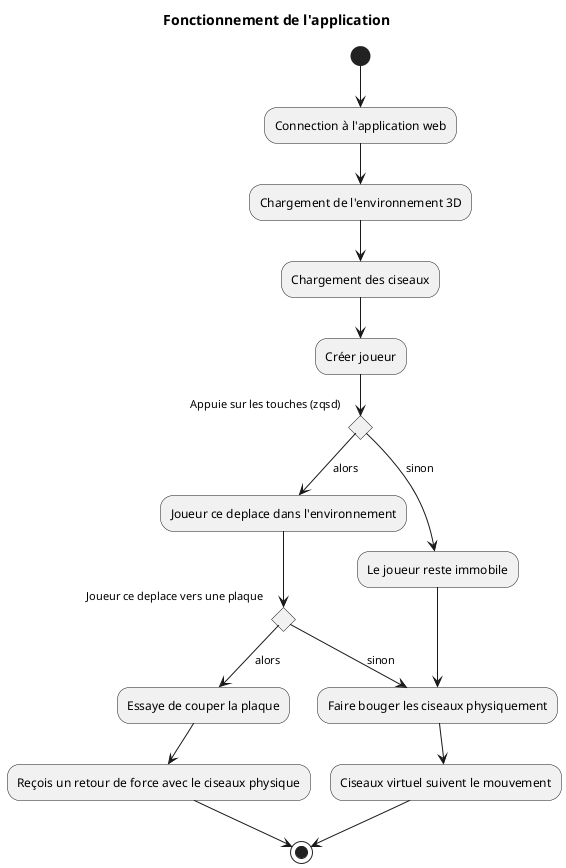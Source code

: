 @startuml

title Fonctionnement de l'application


(*) --> "Connection à l'application web"
--> "Chargement de l'environnement 3D"
--> "Chargement des ciseaux"
-->"Créer joueur"

if"Appuie sur les touches (zqsd)" then
-->[alors]"Joueur ce deplace dans l'environnement"

if"Joueur ce deplace vers une plaque"then
-->[alors]"Essaye de couper la plaque"
-->"Reçois un retour de force avec le ciseaux physique"
-->(*)

else

-->[sinon]"Faire bouger les ciseaux physiquement"
endif
else
-->[sinon]"Le joueur reste immobile"
-->"Faire bouger les ciseaux physiquement"
endif

-->"Ciseaux virtuel suivent le mouvement"
-->(*)